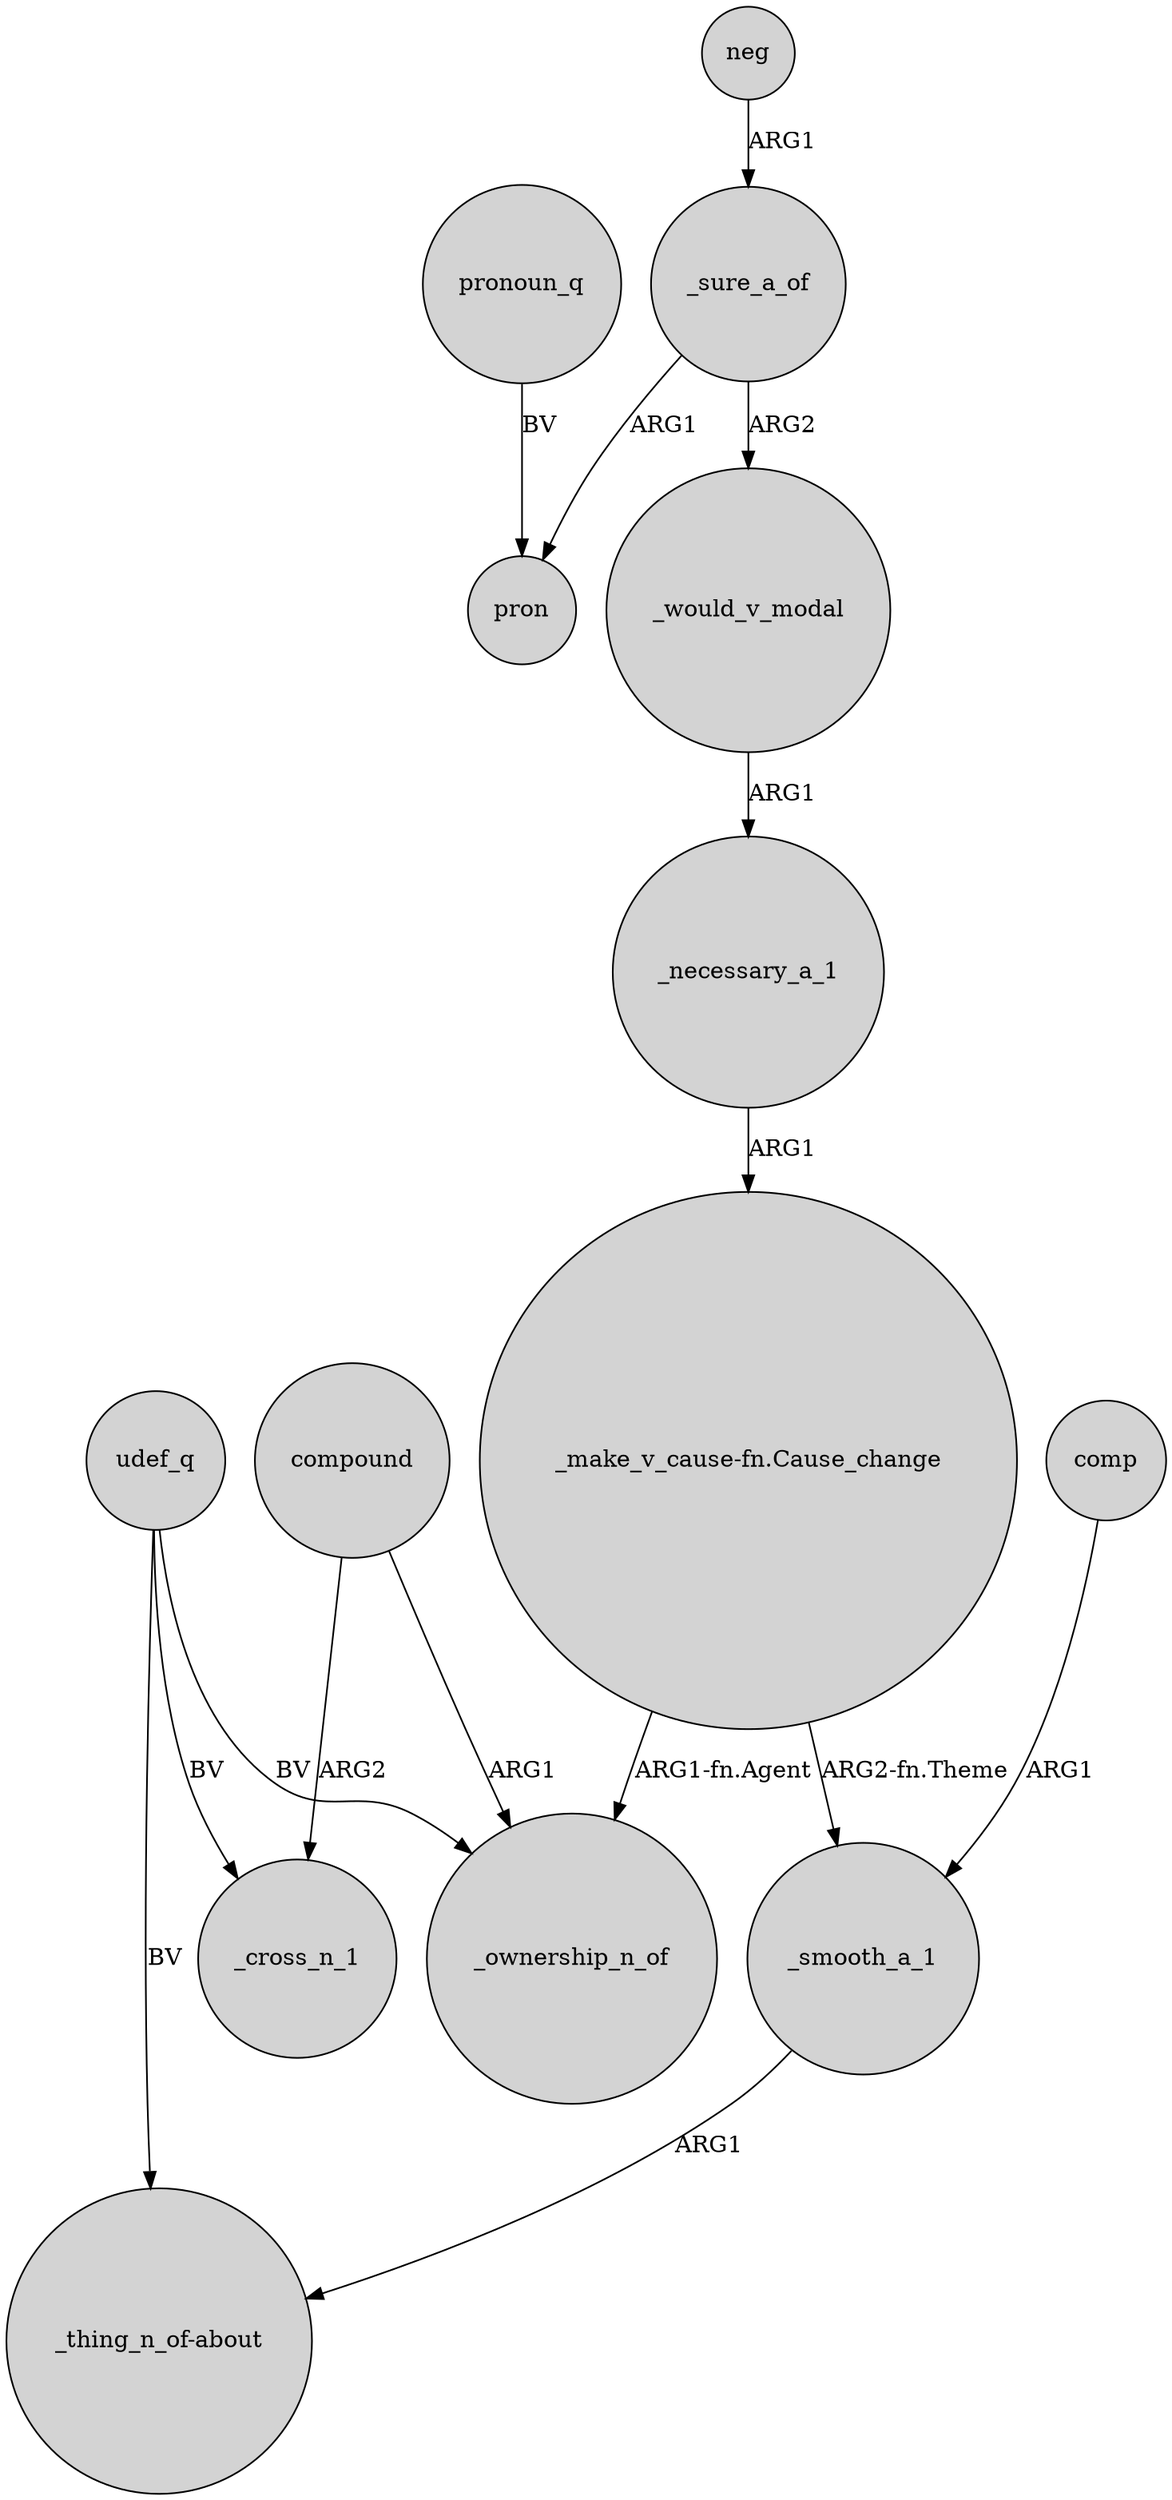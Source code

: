 digraph {
	node [shape=circle style=filled]
	"_make_v_cause-fn.Cause_change" -> _ownership_n_of [label="ARG1-fn.Agent"]
	udef_q -> _ownership_n_of [label=BV]
	_would_v_modal -> _necessary_a_1 [label=ARG1]
	compound -> _cross_n_1 [label=ARG2]
	compound -> _ownership_n_of [label=ARG1]
	udef_q -> "_thing_n_of-about" [label=BV]
	_smooth_a_1 -> "_thing_n_of-about" [label=ARG1]
	_necessary_a_1 -> "_make_v_cause-fn.Cause_change" [label=ARG1]
	_sure_a_of -> pron [label=ARG1]
	comp -> _smooth_a_1 [label=ARG1]
	"_make_v_cause-fn.Cause_change" -> _smooth_a_1 [label="ARG2-fn.Theme"]
	neg -> _sure_a_of [label=ARG1]
	_sure_a_of -> _would_v_modal [label=ARG2]
	udef_q -> _cross_n_1 [label=BV]
	pronoun_q -> pron [label=BV]
}
